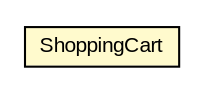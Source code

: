 #!/usr/local/bin/dot
#
# Class diagram 
# Generated by UMLGraph version R5_6 (http://www.umlgraph.org/)
#

digraph G {
	edge [fontname="arial",fontsize=10,labelfontname="arial",labelfontsize=10];
	node [fontname="arial",fontsize=10,shape=plaintext];
	nodesep=0.25;
	ranksep=0.5;
	// org.thoughtworks.sales.stage.cart.ShoppingCart
	c23917 [label=<<table title="org.thoughtworks.sales.stage.cart.ShoppingCart" border="0" cellborder="1" cellspacing="0" cellpadding="2" port="p" bgcolor="lemonChiffon" href="./ShoppingCart.html">
		<tr><td><table border="0" cellspacing="0" cellpadding="1">
<tr><td align="center" balign="center"> ShoppingCart </td></tr>
		</table></td></tr>
		</table>>, URL="./ShoppingCart.html", fontname="arial", fontcolor="black", fontsize=10.0];
}

